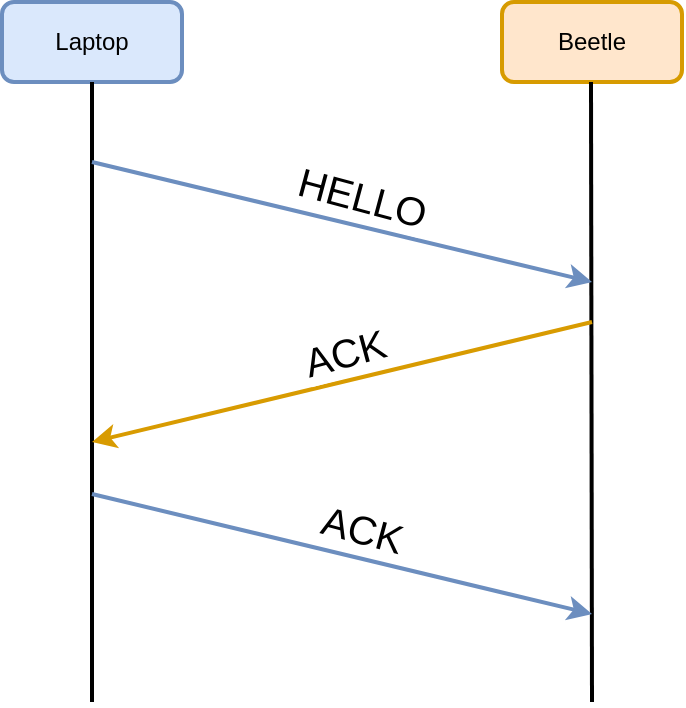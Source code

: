 <mxfile version="20.8.7" type="github">
  <diagram id="eSQL2V70leg6OyjtACmR" name="Page-1">
    <mxGraphModel dx="2074" dy="1101" grid="1" gridSize="10" guides="1" tooltips="1" connect="1" arrows="1" fold="1" page="1" pageScale="1" pageWidth="850" pageHeight="1100" math="0" shadow="0">
      <root>
        <mxCell id="0" />
        <mxCell id="1" parent="0" />
        <mxCell id="Zo_HH0TLs52sVe4Dv-Wm-1" value="Laptop" style="rounded=1;whiteSpace=wrap;html=1;fillColor=#dae8fc;strokeColor=#6c8ebf;strokeWidth=2;" parent="1" vertex="1">
          <mxGeometry x="190" y="290" width="90" height="40" as="geometry" />
        </mxCell>
        <mxCell id="Zo_HH0TLs52sVe4Dv-Wm-3" value="Beetle" style="rounded=1;whiteSpace=wrap;html=1;fillColor=#ffe6cc;strokeColor=#d79b00;strokeWidth=2;" parent="1" vertex="1">
          <mxGeometry x="440" y="290" width="90" height="40" as="geometry" />
        </mxCell>
        <mxCell id="Zo_HH0TLs52sVe4Dv-Wm-4" value="" style="endArrow=none;html=1;rounded=0;entryX=0.5;entryY=1;entryDx=0;entryDy=0;strokeWidth=2;" parent="1" target="Zo_HH0TLs52sVe4Dv-Wm-1" edge="1">
          <mxGeometry width="50" height="50" relative="1" as="geometry">
            <mxPoint x="235" y="640" as="sourcePoint" />
            <mxPoint x="430" y="540" as="targetPoint" />
          </mxGeometry>
        </mxCell>
        <mxCell id="Zo_HH0TLs52sVe4Dv-Wm-5" value="" style="endArrow=none;html=1;rounded=0;entryX=0.5;entryY=1;entryDx=0;entryDy=0;strokeWidth=2;" parent="1" edge="1">
          <mxGeometry width="50" height="50" relative="1" as="geometry">
            <mxPoint x="485" y="640" as="sourcePoint" />
            <mxPoint x="484.5" y="330" as="targetPoint" />
          </mxGeometry>
        </mxCell>
        <mxCell id="Zo_HH0TLs52sVe4Dv-Wm-6" value="" style="endArrow=classic;html=1;rounded=0;strokeColor=#6c8ebf;strokeWidth=2;" parent="1" edge="1">
          <mxGeometry width="50" height="50" relative="1" as="geometry">
            <mxPoint x="235" y="370" as="sourcePoint" />
            <mxPoint x="485" y="430" as="targetPoint" />
          </mxGeometry>
        </mxCell>
        <mxCell id="Zo_HH0TLs52sVe4Dv-Wm-7" value="&lt;font style=&quot;font-size: 20px;&quot;&gt;HELLO&lt;br&gt;&lt;/font&gt;" style="edgeLabel;html=1;align=center;verticalAlign=middle;resizable=0;points=[];rotation=15;" parent="Zo_HH0TLs52sVe4Dv-Wm-6" vertex="1" connectable="0">
          <mxGeometry relative="1" as="geometry">
            <mxPoint x="10" y="-13" as="offset" />
          </mxGeometry>
        </mxCell>
        <mxCell id="Zo_HH0TLs52sVe4Dv-Wm-8" value="" style="endArrow=classic;html=1;rounded=0;fontSize=20;strokeColor=#d89b01;strokeWidth=2;" parent="1" edge="1">
          <mxGeometry width="50" height="50" relative="1" as="geometry">
            <mxPoint x="485" y="450" as="sourcePoint" />
            <mxPoint x="235" y="510" as="targetPoint" />
          </mxGeometry>
        </mxCell>
        <mxCell id="Zo_HH0TLs52sVe4Dv-Wm-10" value="ACK" style="edgeLabel;html=1;align=center;verticalAlign=middle;resizable=0;points=[];fontSize=20;rotation=345;" parent="Zo_HH0TLs52sVe4Dv-Wm-8" vertex="1" connectable="0">
          <mxGeometry x="-0.166" y="-3" relative="1" as="geometry">
            <mxPoint x="-20" y="-7" as="offset" />
          </mxGeometry>
        </mxCell>
        <mxCell id="Zo_HH0TLs52sVe4Dv-Wm-11" value="" style="endArrow=classic;html=1;rounded=0;strokeWidth=2;strokeColor=#6c8ebf;" parent="1" edge="1">
          <mxGeometry width="50" height="50" relative="1" as="geometry">
            <mxPoint x="235" y="536" as="sourcePoint" />
            <mxPoint x="485" y="596" as="targetPoint" />
          </mxGeometry>
        </mxCell>
        <mxCell id="Zo_HH0TLs52sVe4Dv-Wm-12" value="&lt;font style=&quot;font-size: 20px;&quot;&gt;ACK&lt;/font&gt;" style="edgeLabel;html=1;align=center;verticalAlign=middle;resizable=0;points=[];rotation=15;" parent="Zo_HH0TLs52sVe4Dv-Wm-11" vertex="1" connectable="0">
          <mxGeometry relative="1" as="geometry">
            <mxPoint x="10" y="-13" as="offset" />
          </mxGeometry>
        </mxCell>
      </root>
    </mxGraphModel>
  </diagram>
</mxfile>
